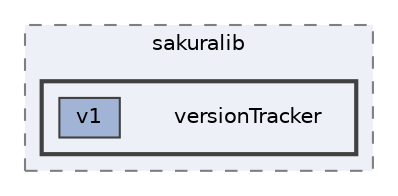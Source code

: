 digraph "versionTracker"
{
 // LATEX_PDF_SIZE
  bgcolor="transparent";
  edge [fontname=Helvetica,fontsize=10,labelfontname=Helvetica,labelfontsize=10];
  node [fontname=Helvetica,fontsize=10,shape=box,height=0.2,width=0.4];
  compound=true
  subgraph clusterdir_5c303f163471370183c5df951dc89cd1 {
    graph [ bgcolor="#edf0f7", pencolor="grey50", label="sakuralib", fontname=Helvetica,fontsize=10 style="filled,dashed", URL="dir_5c303f163471370183c5df951dc89cd1.html",tooltip=""]
  subgraph clusterdir_4f2b74274bd37fa5a976340a8468ea8e {
    graph [ bgcolor="#edf0f7", pencolor="grey25", label="", fontname=Helvetica,fontsize=10 style="filled,bold", URL="dir_4f2b74274bd37fa5a976340a8468ea8e.html",tooltip=""]
    dir_4f2b74274bd37fa5a976340a8468ea8e [shape=plaintext, label="versionTracker"];
  dir_cd89129dd331eac5762b63482f995185 [label="v1", fillcolor="#a2b4d6", color="grey25", style="filled", URL="dir_cd89129dd331eac5762b63482f995185.html",tooltip=""];
  }
  }
}
